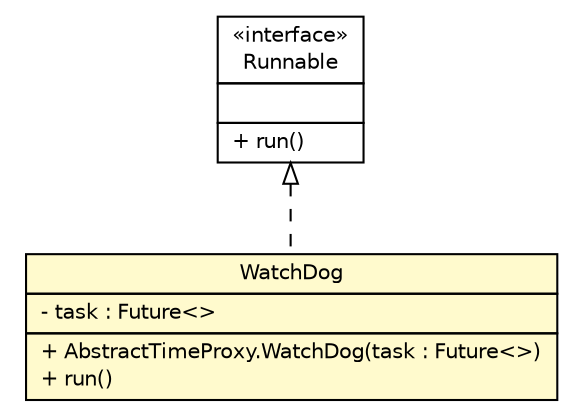#!/usr/local/bin/dot
#
# Class diagram 
# Generated by UMLGraph version R5_6 (http://www.umlgraph.org/)
#

digraph G {
	edge [fontname="Helvetica",fontsize=10,labelfontname="Helvetica",labelfontsize=10];
	node [fontname="Helvetica",fontsize=10,shape=plaintext];
	nodesep=0.25;
	ranksep=0.5;
	// de.hsbremen.tc.tnc.tnccs.adapter.im.AbstractTimeProxy.WatchDog
	c5917 [label=<<table title="de.hsbremen.tc.tnc.tnccs.adapter.im.AbstractTimeProxy.WatchDog" border="0" cellborder="1" cellspacing="0" cellpadding="2" port="p" bgcolor="lemonChiffon" href="./AbstractTimeProxy.WatchDog.html">
		<tr><td><table border="0" cellspacing="0" cellpadding="1">
<tr><td align="center" balign="center"> WatchDog </td></tr>
		</table></td></tr>
		<tr><td><table border="0" cellspacing="0" cellpadding="1">
<tr><td align="left" balign="left"> - task : Future&lt;&gt; </td></tr>
		</table></td></tr>
		<tr><td><table border="0" cellspacing="0" cellpadding="1">
<tr><td align="left" balign="left"> + AbstractTimeProxy.WatchDog(task : Future&lt;&gt;) </td></tr>
<tr><td align="left" balign="left"> + run() </td></tr>
		</table></td></tr>
		</table>>, URL="./AbstractTimeProxy.WatchDog.html", fontname="Helvetica", fontcolor="black", fontsize=10.0];
	//de.hsbremen.tc.tnc.tnccs.adapter.im.AbstractTimeProxy.WatchDog implements java.lang.Runnable
	c5956:p -> c5917:p [dir=back,arrowtail=empty,style=dashed];
	// java.lang.Runnable
	c5956 [label=<<table title="java.lang.Runnable" border="0" cellborder="1" cellspacing="0" cellpadding="2" port="p" href="http://java.sun.com/j2se/1.4.2/docs/api/java/lang/Runnable.html">
		<tr><td><table border="0" cellspacing="0" cellpadding="1">
<tr><td align="center" balign="center"> &#171;interface&#187; </td></tr>
<tr><td align="center" balign="center"> Runnable </td></tr>
		</table></td></tr>
		<tr><td><table border="0" cellspacing="0" cellpadding="1">
<tr><td align="left" balign="left">  </td></tr>
		</table></td></tr>
		<tr><td><table border="0" cellspacing="0" cellpadding="1">
<tr><td align="left" balign="left"> + run() </td></tr>
		</table></td></tr>
		</table>>, URL="http://java.sun.com/j2se/1.4.2/docs/api/java/lang/Runnable.html", fontname="Helvetica", fontcolor="black", fontsize=10.0];
}

